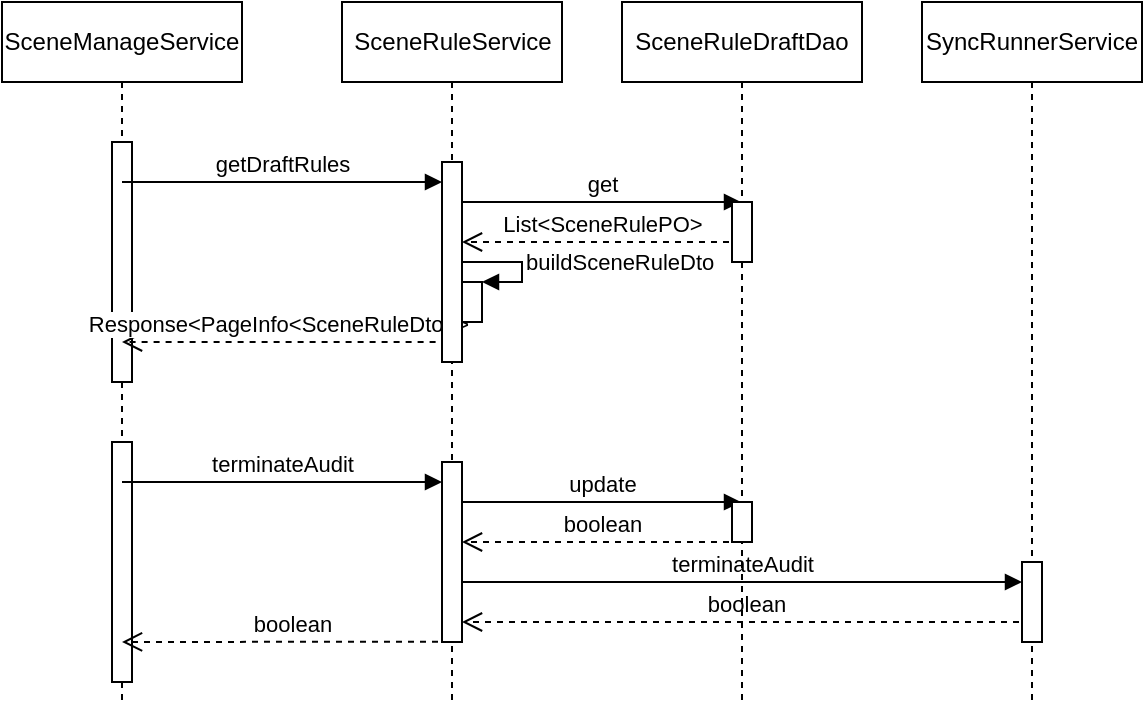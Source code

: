 <mxfile version="12.6.5" type="device"><diagram id="dFLLFgl74tMfDQo69wi_" name="Page-1"><mxGraphModel dx="1024" dy="592" grid="1" gridSize="10" guides="1" tooltips="1" connect="1" arrows="1" fold="1" page="1" pageScale="1" pageWidth="827" pageHeight="1169" math="0" shadow="0"><root><mxCell id="0"/><mxCell id="1" parent="0"/><mxCell id="jFxVX8yBvk2CSLW3t1sI-1" value="SceneManageService" style="shape=umlLifeline;perimeter=lifelinePerimeter;whiteSpace=wrap;html=1;container=1;collapsible=0;recursiveResize=0;outlineConnect=0;" parent="1" vertex="1"><mxGeometry x="50" y="70" width="120" height="350" as="geometry"/></mxCell><mxCell id="jFxVX8yBvk2CSLW3t1sI-4" value="" style="html=1;points=[];perimeter=orthogonalPerimeter;" parent="jFxVX8yBvk2CSLW3t1sI-1" vertex="1"><mxGeometry x="55" y="70" width="10" height="120" as="geometry"/></mxCell><mxCell id="jFxVX8yBvk2CSLW3t1sI-6" value="getDraftRules" style="html=1;verticalAlign=bottom;endArrow=block;" parent="jFxVX8yBvk2CSLW3t1sI-1" target="jFxVX8yBvk2CSLW3t1sI-5" edge="1"><mxGeometry width="80" relative="1" as="geometry"><mxPoint x="60" y="90" as="sourcePoint"/><mxPoint x="140" y="90" as="targetPoint"/></mxGeometry></mxCell><mxCell id="jFxVX8yBvk2CSLW3t1sI-15" value="Response&amp;lt;PageInfo&amp;lt;SceneRuleDto&amp;gt;&amp;gt;" style="html=1;verticalAlign=bottom;endArrow=open;dashed=1;endSize=8;exitX=-0.32;exitY=0.9;exitDx=0;exitDy=0;exitPerimeter=0;" parent="jFxVX8yBvk2CSLW3t1sI-1" source="jFxVX8yBvk2CSLW3t1sI-5" edge="1"><mxGeometry relative="1" as="geometry"><mxPoint x="140" y="170" as="sourcePoint"/><mxPoint x="60" y="170" as="targetPoint"/></mxGeometry></mxCell><mxCell id="Ku_SYVGLyadnnuQrWfum-3" value="" style="html=1;points=[];perimeter=orthogonalPerimeter;" vertex="1" parent="jFxVX8yBvk2CSLW3t1sI-1"><mxGeometry x="55" y="220" width="10" height="120" as="geometry"/></mxCell><mxCell id="Ku_SYVGLyadnnuQrWfum-5" value="terminateAudit" style="html=1;verticalAlign=bottom;endArrow=block;" edge="1" parent="jFxVX8yBvk2CSLW3t1sI-1" target="Ku_SYVGLyadnnuQrWfum-4"><mxGeometry width="80" relative="1" as="geometry"><mxPoint x="60" y="240" as="sourcePoint"/><mxPoint x="140" y="240" as="targetPoint"/></mxGeometry></mxCell><mxCell id="Ku_SYVGLyadnnuQrWfum-14" value="boolean" style="html=1;verticalAlign=bottom;endArrow=open;dashed=1;endSize=8;exitX=1;exitY=0.998;exitDx=0;exitDy=0;exitPerimeter=0;" edge="1" parent="jFxVX8yBvk2CSLW3t1sI-1" source="Ku_SYVGLyadnnuQrWfum-4"><mxGeometry relative="1" as="geometry"><mxPoint x="140" y="320" as="sourcePoint"/><mxPoint x="60" y="320" as="targetPoint"/></mxGeometry></mxCell><mxCell id="jFxVX8yBvk2CSLW3t1sI-2" value="SceneRuleService" style="html=1;points=[];perimeter=orthogonalPerimeter;shape=umlLifeline;participant=label;fontFamily=Helvetica;fontSize=12;fontColor=#000000;align=center;strokeColor=#000000;fillColor=#ffffff;recursiveResize=0;container=1;collapsible=0;" parent="1" vertex="1"><mxGeometry x="220" y="70" width="110" height="350" as="geometry"/></mxCell><mxCell id="jFxVX8yBvk2CSLW3t1sI-5" value="" style="html=1;points=[];perimeter=orthogonalPerimeter;" parent="jFxVX8yBvk2CSLW3t1sI-2" vertex="1"><mxGeometry x="50" y="80" width="10" height="100" as="geometry"/></mxCell><mxCell id="jFxVX8yBvk2CSLW3t1sI-7" value="get" style="html=1;verticalAlign=bottom;endArrow=block;" parent="jFxVX8yBvk2CSLW3t1sI-2" target="jFxVX8yBvk2CSLW3t1sI-3" edge="1"><mxGeometry width="80" relative="1" as="geometry"><mxPoint x="60" y="100" as="sourcePoint"/><mxPoint x="140" y="100" as="targetPoint"/></mxGeometry></mxCell><mxCell id="jFxVX8yBvk2CSLW3t1sI-8" value="List&amp;lt;SceneRulePO&amp;gt;" style="html=1;verticalAlign=bottom;endArrow=open;dashed=1;endSize=8;" parent="jFxVX8yBvk2CSLW3t1sI-2" source="jFxVX8yBvk2CSLW3t1sI-3" edge="1"><mxGeometry relative="1" as="geometry"><mxPoint x="140" y="120" as="sourcePoint"/><mxPoint x="60" y="120" as="targetPoint"/></mxGeometry></mxCell><mxCell id="jFxVX8yBvk2CSLW3t1sI-13" value="" style="html=1;points=[];perimeter=orthogonalPerimeter;" parent="jFxVX8yBvk2CSLW3t1sI-2" vertex="1"><mxGeometry x="60" y="140" width="10" height="20" as="geometry"/></mxCell><mxCell id="jFxVX8yBvk2CSLW3t1sI-14" value="buildSceneRuleDto" style="edgeStyle=orthogonalEdgeStyle;html=1;align=left;spacingLeft=2;endArrow=block;rounded=0;entryX=1;entryY=0;exitX=1;exitY=0.455;exitDx=0;exitDy=0;exitPerimeter=0;" parent="jFxVX8yBvk2CSLW3t1sI-2" source="jFxVX8yBvk2CSLW3t1sI-5" target="jFxVX8yBvk2CSLW3t1sI-13" edge="1"><mxGeometry relative="1" as="geometry"><mxPoint x="65" y="130" as="sourcePoint"/><Array as="points"><mxPoint x="90" y="130"/><mxPoint x="90" y="140"/></Array></mxGeometry></mxCell><mxCell id="Ku_SYVGLyadnnuQrWfum-4" value="" style="html=1;points=[];perimeter=orthogonalPerimeter;" vertex="1" parent="jFxVX8yBvk2CSLW3t1sI-2"><mxGeometry x="50" y="230" width="10" height="90" as="geometry"/></mxCell><mxCell id="Ku_SYVGLyadnnuQrWfum-7" value="update" style="html=1;verticalAlign=bottom;endArrow=block;" edge="1" parent="jFxVX8yBvk2CSLW3t1sI-2" target="jFxVX8yBvk2CSLW3t1sI-3"><mxGeometry width="80" relative="1" as="geometry"><mxPoint x="60" y="250" as="sourcePoint"/><mxPoint x="140" y="250" as="targetPoint"/></mxGeometry></mxCell><mxCell id="Ku_SYVGLyadnnuQrWfum-9" value="boolean" style="html=1;verticalAlign=bottom;endArrow=open;dashed=1;endSize=8;" edge="1" parent="jFxVX8yBvk2CSLW3t1sI-2" source="jFxVX8yBvk2CSLW3t1sI-3"><mxGeometry relative="1" as="geometry"><mxPoint x="140" y="270" as="sourcePoint"/><mxPoint x="60" y="270" as="targetPoint"/></mxGeometry></mxCell><mxCell id="Ku_SYVGLyadnnuQrWfum-12" value="terminateAudit" style="html=1;verticalAlign=bottom;endArrow=block;" edge="1" parent="jFxVX8yBvk2CSLW3t1sI-2" target="Ku_SYVGLyadnnuQrWfum-11"><mxGeometry width="80" relative="1" as="geometry"><mxPoint x="60" y="290" as="sourcePoint"/><mxPoint x="140" y="290" as="targetPoint"/></mxGeometry></mxCell><mxCell id="Ku_SYVGLyadnnuQrWfum-13" value="boolean" style="html=1;verticalAlign=bottom;endArrow=open;dashed=1;endSize=8;" edge="1" parent="jFxVX8yBvk2CSLW3t1sI-2" source="Ku_SYVGLyadnnuQrWfum-1"><mxGeometry relative="1" as="geometry"><mxPoint x="140" y="310" as="sourcePoint"/><mxPoint x="60" y="310" as="targetPoint"/></mxGeometry></mxCell><mxCell id="jFxVX8yBvk2CSLW3t1sI-3" value="SceneRuleDraftDao" style="shape=umlLifeline;perimeter=lifelinePerimeter;whiteSpace=wrap;html=1;container=1;collapsible=0;recursiveResize=0;outlineConnect=0;" parent="1" vertex="1"><mxGeometry x="360" y="70" width="120" height="350" as="geometry"/></mxCell><mxCell id="jFxVX8yBvk2CSLW3t1sI-9" value="" style="html=1;points=[];perimeter=orthogonalPerimeter;" parent="jFxVX8yBvk2CSLW3t1sI-3" vertex="1"><mxGeometry x="55" y="100" width="10" height="30" as="geometry"/></mxCell><mxCell id="Ku_SYVGLyadnnuQrWfum-6" value="" style="html=1;points=[];perimeter=orthogonalPerimeter;" vertex="1" parent="jFxVX8yBvk2CSLW3t1sI-3"><mxGeometry x="55" y="250" width="10" height="20" as="geometry"/></mxCell><mxCell id="Ku_SYVGLyadnnuQrWfum-1" value="SyncRunnerService" style="shape=umlLifeline;perimeter=lifelinePerimeter;whiteSpace=wrap;html=1;container=1;collapsible=0;recursiveResize=0;outlineConnect=0;" vertex="1" parent="1"><mxGeometry x="510" y="70" width="110" height="350" as="geometry"/></mxCell><mxCell id="Ku_SYVGLyadnnuQrWfum-11" value="" style="html=1;points=[];perimeter=orthogonalPerimeter;" vertex="1" parent="Ku_SYVGLyadnnuQrWfum-1"><mxGeometry x="50" y="280" width="10" height="40" as="geometry"/></mxCell></root></mxGraphModel></diagram></mxfile>